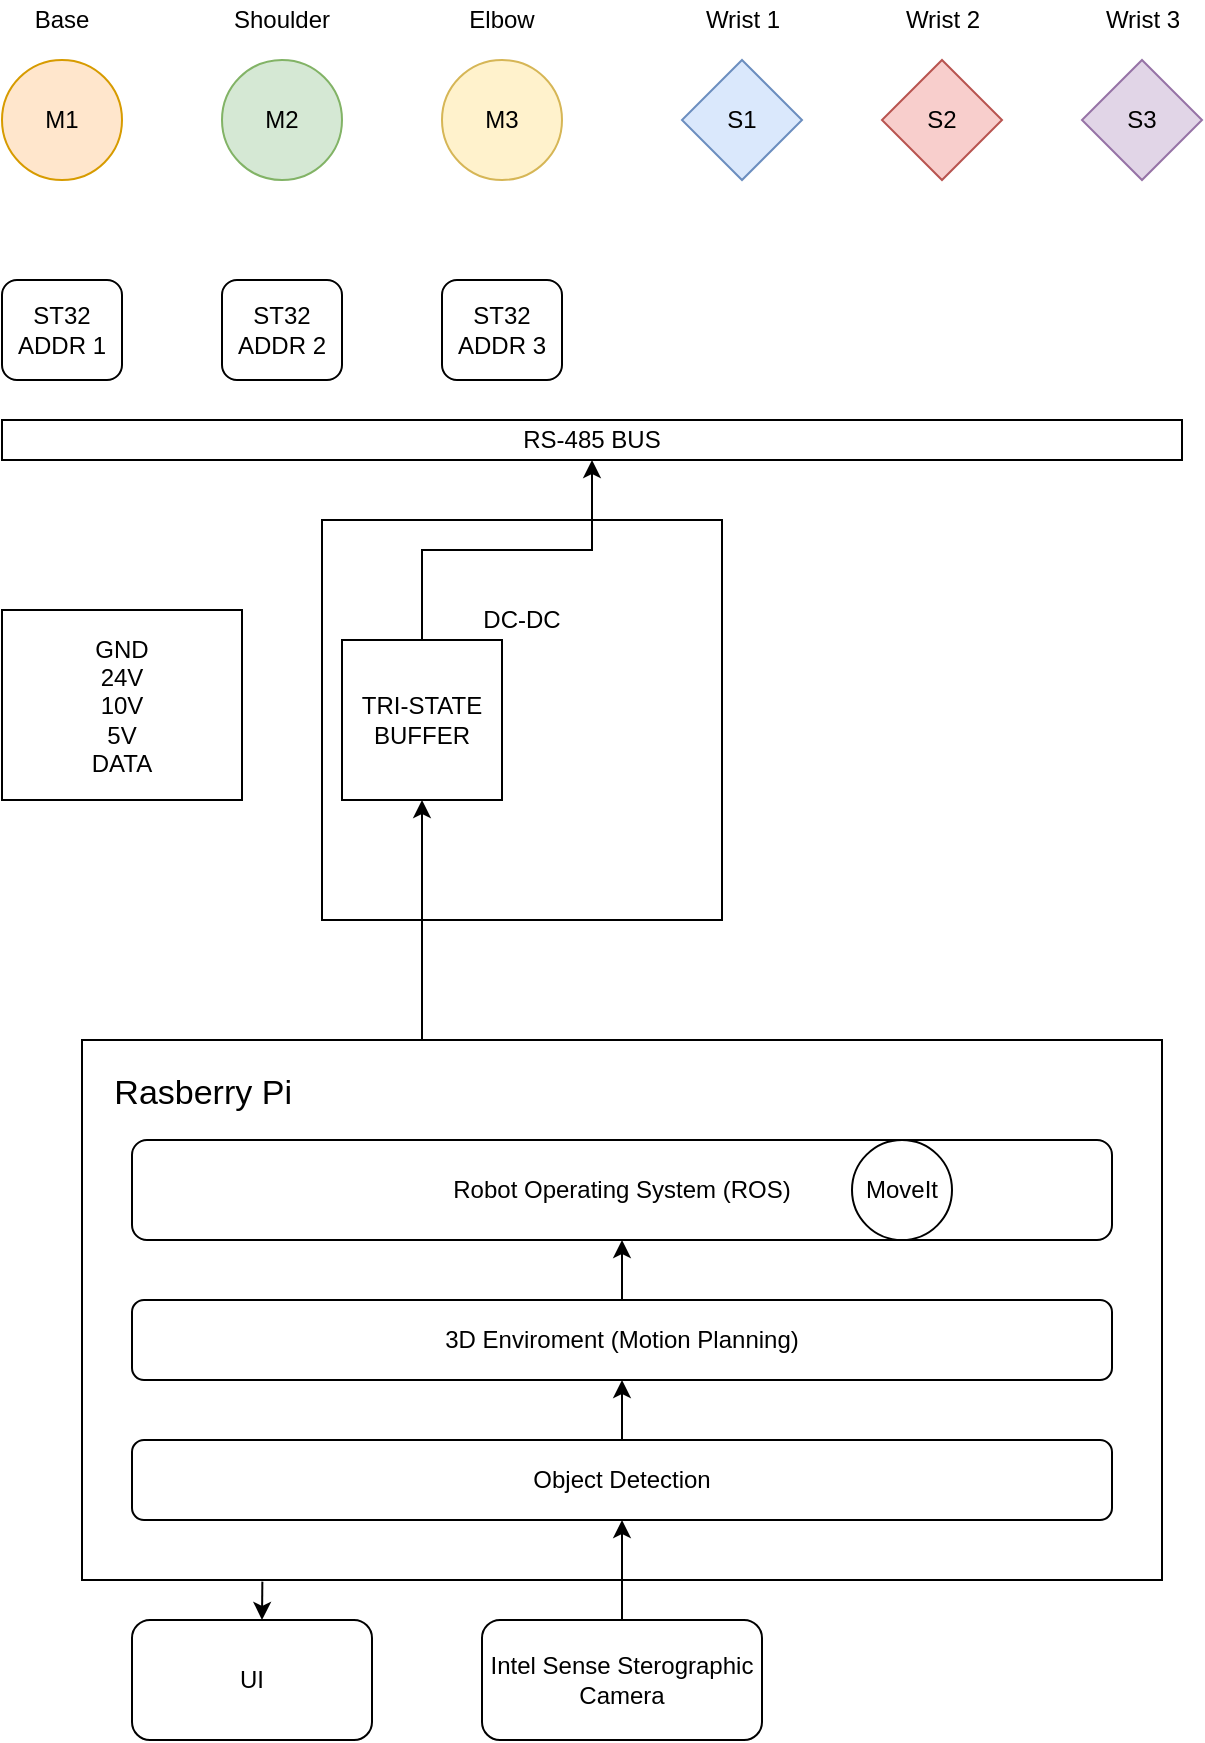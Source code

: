 <mxfile version="12.5.3" type="github">
  <diagram id="L-ai7fAyJBnf2PLU2uu1" name="Page-1">
    <mxGraphModel dx="1082" dy="695" grid="1" gridSize="10" guides="1" tooltips="1" connect="1" arrows="1" fold="1" page="1" pageScale="1" pageWidth="850" pageHeight="1100" math="0" shadow="0">
      <root>
        <mxCell id="0"/>
        <mxCell id="1" parent="0"/>
        <mxCell id="LJsphAcHxgrP_2_Ti7BV-1" value="M1" style="ellipse;whiteSpace=wrap;html=1;aspect=fixed;fillColor=#ffe6cc;strokeColor=#d79b00;" parent="1" vertex="1">
          <mxGeometry x="120" y="140" width="60" height="60" as="geometry"/>
        </mxCell>
        <mxCell id="LJsphAcHxgrP_2_Ti7BV-2" value="M2" style="ellipse;whiteSpace=wrap;html=1;aspect=fixed;fillColor=#d5e8d4;strokeColor=#82b366;" parent="1" vertex="1">
          <mxGeometry x="230" y="140" width="60" height="60" as="geometry"/>
        </mxCell>
        <mxCell id="LJsphAcHxgrP_2_Ti7BV-3" value="M3" style="ellipse;whiteSpace=wrap;html=1;aspect=fixed;fillColor=#fff2cc;strokeColor=#d6b656;" parent="1" vertex="1">
          <mxGeometry x="340" y="140" width="60" height="60" as="geometry"/>
        </mxCell>
        <mxCell id="LJsphAcHxgrP_2_Ti7BV-4" value="S1" style="rhombus;whiteSpace=wrap;html=1;fillColor=#dae8fc;strokeColor=#6c8ebf;" parent="1" vertex="1">
          <mxGeometry x="460" y="140" width="60" height="60" as="geometry"/>
        </mxCell>
        <mxCell id="LJsphAcHxgrP_2_Ti7BV-5" value="S2" style="rhombus;whiteSpace=wrap;html=1;fillColor=#f8cecc;strokeColor=#b85450;" parent="1" vertex="1">
          <mxGeometry x="560" y="140" width="60" height="60" as="geometry"/>
        </mxCell>
        <mxCell id="LJsphAcHxgrP_2_Ti7BV-6" value="S3" style="rhombus;whiteSpace=wrap;html=1;fillColor=#e1d5e7;strokeColor=#9673a6;" parent="1" vertex="1">
          <mxGeometry x="660" y="140" width="60" height="60" as="geometry"/>
        </mxCell>
        <mxCell id="D1XfDUeKwlj6QDrGRqhB-10" value="RS-485 BUS" style="rounded=0;whiteSpace=wrap;html=1;" parent="1" vertex="1">
          <mxGeometry x="120" y="320" width="590" height="20" as="geometry"/>
        </mxCell>
        <mxCell id="D1XfDUeKwlj6QDrGRqhB-11" value="ST32&lt;br&gt;ADDR 1" style="rounded=1;whiteSpace=wrap;html=1;" parent="1" vertex="1">
          <mxGeometry x="120" y="250" width="60" height="50" as="geometry"/>
        </mxCell>
        <mxCell id="D1XfDUeKwlj6QDrGRqhB-12" value="ST32&lt;br&gt;ADDR 2" style="rounded=1;whiteSpace=wrap;html=1;" parent="1" vertex="1">
          <mxGeometry x="230" y="250" width="60" height="50" as="geometry"/>
        </mxCell>
        <mxCell id="D1XfDUeKwlj6QDrGRqhB-13" value="ST32&lt;br&gt;ADDR 3" style="rounded=1;whiteSpace=wrap;html=1;" parent="1" vertex="1">
          <mxGeometry x="340" y="250" width="60" height="50" as="geometry"/>
        </mxCell>
        <mxCell id="D1XfDUeKwlj6QDrGRqhB-19" value="&lt;font style=&quot;font-size: 17px&quot;&gt;&amp;nbsp; &amp;nbsp;Rasberry Pi&lt;br&gt;&lt;/font&gt;&lt;br&gt;&lt;br&gt;&lt;br&gt;&lt;br&gt;&lt;br&gt;&lt;br&gt;&lt;br&gt;&lt;br&gt;&lt;br&gt;&lt;br&gt;&lt;br&gt;&lt;br&gt;&lt;br&gt;&lt;br&gt;&lt;br&gt;" style="rounded=0;whiteSpace=wrap;html=1;align=left;" parent="1" vertex="1">
          <mxGeometry x="160" y="630" width="540" height="270" as="geometry"/>
        </mxCell>
        <mxCell id="D1XfDUeKwlj6QDrGRqhB-24" value="Robot Operating System (ROS)" style="rounded=1;whiteSpace=wrap;html=1;" parent="1" vertex="1">
          <mxGeometry x="185" y="680" width="490" height="50" as="geometry"/>
        </mxCell>
        <mxCell id="apjiKr91aq642XJbR5rP-6" style="edgeStyle=orthogonalEdgeStyle;rounded=0;orthogonalLoop=1;jettySize=auto;html=1;exitX=0.5;exitY=0;exitDx=0;exitDy=0;entryX=0.5;entryY=1;entryDx=0;entryDy=0;" parent="1" source="D1XfDUeKwlj6QDrGRqhB-25" target="D1XfDUeKwlj6QDrGRqhB-26" edge="1">
          <mxGeometry relative="1" as="geometry"/>
        </mxCell>
        <mxCell id="D1XfDUeKwlj6QDrGRqhB-25" value="Object Detection" style="rounded=1;whiteSpace=wrap;html=1;" parent="1" vertex="1">
          <mxGeometry x="185" y="830" width="490" height="40" as="geometry"/>
        </mxCell>
        <mxCell id="apjiKr91aq642XJbR5rP-5" style="edgeStyle=orthogonalEdgeStyle;rounded=0;orthogonalLoop=1;jettySize=auto;html=1;exitX=0.5;exitY=0;exitDx=0;exitDy=0;entryX=0.5;entryY=1;entryDx=0;entryDy=0;" parent="1" source="D1XfDUeKwlj6QDrGRqhB-26" target="D1XfDUeKwlj6QDrGRqhB-24" edge="1">
          <mxGeometry relative="1" as="geometry"/>
        </mxCell>
        <mxCell id="D1XfDUeKwlj6QDrGRqhB-26" value="3D Enviroment (Motion Planning)" style="rounded=1;whiteSpace=wrap;html=1;" parent="1" vertex="1">
          <mxGeometry x="185" y="760" width="490" height="40" as="geometry"/>
        </mxCell>
        <mxCell id="apjiKr91aq642XJbR5rP-7" style="edgeStyle=orthogonalEdgeStyle;rounded=0;orthogonalLoop=1;jettySize=auto;html=1;exitX=0.5;exitY=0;exitDx=0;exitDy=0;" parent="1" source="D1XfDUeKwlj6QDrGRqhB-27" target="D1XfDUeKwlj6QDrGRqhB-25" edge="1">
          <mxGeometry relative="1" as="geometry"/>
        </mxCell>
        <mxCell id="D1XfDUeKwlj6QDrGRqhB-27" value="Intel Sense Sterographic Camera" style="rounded=1;whiteSpace=wrap;html=1;" parent="1" vertex="1">
          <mxGeometry x="360" y="920" width="140" height="60" as="geometry"/>
        </mxCell>
        <mxCell id="D1XfDUeKwlj6QDrGRqhB-29" value="MoveIt" style="ellipse;whiteSpace=wrap;html=1;" parent="1" vertex="1">
          <mxGeometry x="545" y="680" width="50" height="50" as="geometry"/>
        </mxCell>
        <mxCell id="apjiKr91aq642XJbR5rP-1" style="edgeStyle=orthogonalEdgeStyle;rounded=0;orthogonalLoop=1;jettySize=auto;html=1;exitX=0.5;exitY=1;exitDx=0;exitDy=0;" parent="1" source="D1XfDUeKwlj6QDrGRqhB-24" target="D1XfDUeKwlj6QDrGRqhB-24" edge="1">
          <mxGeometry relative="1" as="geometry"/>
        </mxCell>
        <mxCell id="apjiKr91aq642XJbR5rP-8" value="UI" style="rounded=1;whiteSpace=wrap;html=1;" parent="1" vertex="1">
          <mxGeometry x="185" y="920" width="120" height="60" as="geometry"/>
        </mxCell>
        <mxCell id="ZilJrME4boIQB_C252Rv-3" value="DC-DC&lt;br&gt;&lt;br&gt;&lt;br&gt;&lt;br&gt;&lt;br&gt;&lt;br&gt;&lt;br&gt;&lt;br&gt;" style="whiteSpace=wrap;html=1;aspect=fixed;" parent="1" vertex="1">
          <mxGeometry x="280" y="370" width="200" height="200" as="geometry"/>
        </mxCell>
        <mxCell id="ZilJrME4boIQB_C252Rv-5" style="edgeStyle=orthogonalEdgeStyle;rounded=0;orthogonalLoop=1;jettySize=auto;html=1;exitX=0.5;exitY=0;exitDx=0;exitDy=0;entryX=0.5;entryY=1;entryDx=0;entryDy=0;" parent="1" source="ZilJrME4boIQB_C252Rv-2" target="D1XfDUeKwlj6QDrGRqhB-10" edge="1">
          <mxGeometry relative="1" as="geometry"/>
        </mxCell>
        <mxCell id="ZilJrME4boIQB_C252Rv-2" value="TRI-STATE BUFFER" style="whiteSpace=wrap;html=1;aspect=fixed;" parent="1" vertex="1">
          <mxGeometry x="290" y="430" width="80" height="80" as="geometry"/>
        </mxCell>
        <mxCell id="ZilJrME4boIQB_C252Rv-4" style="edgeStyle=orthogonalEdgeStyle;rounded=0;orthogonalLoop=1;jettySize=auto;html=1;exitX=0.25;exitY=0;exitDx=0;exitDy=0;entryX=0.5;entryY=1;entryDx=0;entryDy=0;" parent="1" source="D1XfDUeKwlj6QDrGRqhB-19" target="ZilJrME4boIQB_C252Rv-2" edge="1">
          <mxGeometry relative="1" as="geometry">
            <Array as="points">
              <mxPoint x="330" y="630"/>
            </Array>
          </mxGeometry>
        </mxCell>
        <mxCell id="ZilJrME4boIQB_C252Rv-6" value="GND&lt;br&gt;24V&lt;br&gt;10V&lt;br&gt;5V&lt;br&gt;DATA" style="rounded=0;whiteSpace=wrap;html=1;" parent="1" vertex="1">
          <mxGeometry x="120" y="415" width="120" height="95" as="geometry"/>
        </mxCell>
        <mxCell id="IbV4gkOV_rrjl6jxVjrX-1" value="Base" style="text;html=1;strokeColor=none;fillColor=none;align=center;verticalAlign=middle;whiteSpace=wrap;rounded=0;" vertex="1" parent="1">
          <mxGeometry x="130" y="110" width="40" height="20" as="geometry"/>
        </mxCell>
        <mxCell id="IbV4gkOV_rrjl6jxVjrX-2" value="Shoulder" style="text;html=1;strokeColor=none;fillColor=none;align=center;verticalAlign=middle;whiteSpace=wrap;rounded=0;" vertex="1" parent="1">
          <mxGeometry x="240" y="110" width="40" height="20" as="geometry"/>
        </mxCell>
        <mxCell id="IbV4gkOV_rrjl6jxVjrX-3" value="Elbow" style="text;html=1;strokeColor=none;fillColor=none;align=center;verticalAlign=middle;whiteSpace=wrap;rounded=0;" vertex="1" parent="1">
          <mxGeometry x="350" y="110" width="40" height="20" as="geometry"/>
        </mxCell>
        <mxCell id="IbV4gkOV_rrjl6jxVjrX-4" value="Wrist 1" style="text;html=1;strokeColor=none;fillColor=none;align=center;verticalAlign=middle;whiteSpace=wrap;rounded=0;" vertex="1" parent="1">
          <mxGeometry x="467.5" y="110" width="45" height="20" as="geometry"/>
        </mxCell>
        <mxCell id="IbV4gkOV_rrjl6jxVjrX-5" value="Wrist 2" style="text;html=1;strokeColor=none;fillColor=none;align=center;verticalAlign=middle;whiteSpace=wrap;rounded=0;" vertex="1" parent="1">
          <mxGeometry x="567.5" y="110" width="45" height="20" as="geometry"/>
        </mxCell>
        <mxCell id="IbV4gkOV_rrjl6jxVjrX-6" value="Wrist 3" style="text;html=1;strokeColor=none;fillColor=none;align=center;verticalAlign=middle;whiteSpace=wrap;rounded=0;" vertex="1" parent="1">
          <mxGeometry x="667.5" y="110" width="45" height="20" as="geometry"/>
        </mxCell>
        <mxCell id="IbV4gkOV_rrjl6jxVjrX-7" value="" style="endArrow=classic;html=1;exitX=0.167;exitY=1.003;exitDx=0;exitDy=0;exitPerimeter=0;" edge="1" parent="1" source="D1XfDUeKwlj6QDrGRqhB-19">
          <mxGeometry width="50" height="50" relative="1" as="geometry">
            <mxPoint x="200" y="970" as="sourcePoint"/>
            <mxPoint x="250" y="920" as="targetPoint"/>
          </mxGeometry>
        </mxCell>
      </root>
    </mxGraphModel>
  </diagram>
</mxfile>
